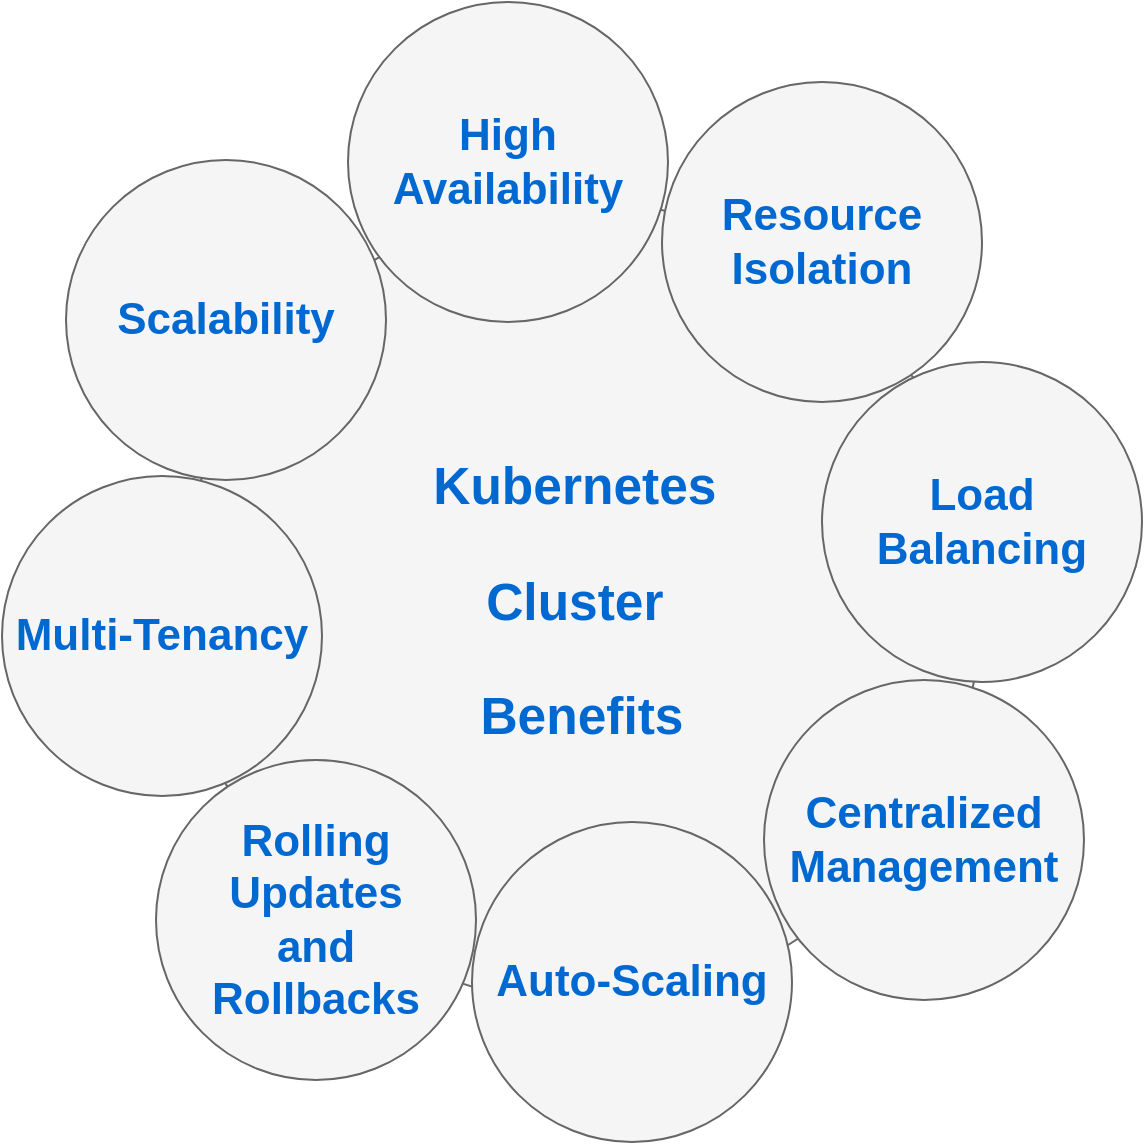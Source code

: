 <mxfile version="22.0.4" type="github">
  <diagram name="Page-1" id="dd472eb7-4b8b-5cd9-a60b-b15522922e76">
    <mxGraphModel dx="1674" dy="750" grid="1" gridSize="10" guides="1" tooltips="1" connect="1" arrows="1" fold="1" page="1" pageScale="1" pageWidth="1100" pageHeight="850" background="none" math="0" shadow="0">
      <root>
        <mxCell id="0" />
        <mxCell id="1" parent="0" />
        <mxCell id="374e34682ed331ee-1" value="&lt;h3 class=&quot;graf graf--h3&quot; name=&quot;c93f&quot;&gt;&lt;font face=&quot;Helvetica&quot;&gt;Kubernetes&amp;nbsp;&lt;/font&gt;&lt;/h3&gt;&lt;h3 class=&quot;graf graf--h3&quot; name=&quot;c93f&quot;&gt;&lt;font face=&quot;Helvetica&quot;&gt;Cluster&amp;nbsp;&lt;/font&gt;&lt;/h3&gt;&lt;h3 class=&quot;graf graf--h3&quot; name=&quot;c93f&quot;&gt;&lt;font face=&quot;Helvetica&quot;&gt;Benefits&lt;/font&gt;&lt;br&gt;&lt;/h3&gt;" style="ellipse;whiteSpace=wrap;html=1;rounded=0;shadow=0;dashed=0;comic=0;fontFamily=Verdana;fontSize=22;fontColor=#0069D1;fillColor=#f5f5f5;strokeColor=#666666;" parent="1" vertex="1">
          <mxGeometry x="330" y="180" width="400" height="400" as="geometry" />
        </mxCell>
        <mxCell id="45236fa5f4b8e91a-1" value="&lt;font face=&quot;Helvetica&quot;&gt;&lt;b&gt;High Availability&lt;/b&gt;&lt;/font&gt;" style="ellipse;whiteSpace=wrap;html=1;rounded=0;shadow=0;dashed=0;comic=0;fontFamily=Verdana;fontSize=22;fontColor=#0069D1;fillColor=#f5f5f5;strokeColor=#666666;" parent="1" vertex="1">
          <mxGeometry x="413" y="80" width="160" height="160" as="geometry" />
        </mxCell>
        <mxCell id="45236fa5f4b8e91a-2" value="&lt;font face=&quot;Helvetica&quot;&gt;&lt;b&gt;Rolling Updates &lt;br&gt;and &lt;br&gt;Rollbacks&lt;/b&gt;&lt;/font&gt;" style="ellipse;whiteSpace=wrap;html=1;rounded=0;shadow=0;dashed=0;comic=0;fontFamily=Verdana;fontSize=22;fontColor=#0069D1;fillColor=#f5f5f5;strokeColor=#666666;align=center;" parent="1" vertex="1">
          <mxGeometry x="317" y="459" width="160" height="160" as="geometry" />
        </mxCell>
        <mxCell id="45236fa5f4b8e91a-5" value="&lt;font face=&quot;Helvetica&quot;&gt;&lt;b&gt;Scalability&lt;/b&gt;&lt;/font&gt;" style="ellipse;whiteSpace=wrap;html=1;rounded=0;shadow=0;dashed=0;comic=0;fontFamily=Verdana;fontSize=22;fontColor=#0069D1;fillColor=#f5f5f5;strokeColor=#666666;" parent="1" vertex="1">
          <mxGeometry x="272" y="159" width="160" height="160" as="geometry" />
        </mxCell>
        <mxCell id="45236fa5f4b8e91a-6" value="&lt;font face=&quot;Helvetica&quot;&gt;&lt;b&gt;Resource Isolation&lt;/b&gt;&lt;/font&gt;" style="ellipse;whiteSpace=wrap;html=1;rounded=0;shadow=0;dashed=0;comic=0;fontFamily=Verdana;fontSize=22;fontColor=#0069D1;fillColor=#f5f5f5;strokeColor=#666666;align=center;" parent="1" vertex="1">
          <mxGeometry x="570" y="120" width="160" height="160" as="geometry" />
        </mxCell>
        <mxCell id="45236fa5f4b8e91a-7" value="&lt;div&gt;&lt;font style=&quot;&quot; face=&quot;Helvetica&quot;&gt;&lt;b&gt;Auto-Scaling&lt;/b&gt;&lt;/font&gt;&lt;br&gt;&lt;/div&gt;" style="ellipse;whiteSpace=wrap;html=1;rounded=0;shadow=0;dashed=0;comic=0;fontFamily=Verdana;fontSize=22;fontColor=#0069D1;fillColor=#f5f5f5;strokeColor=#666666;" parent="1" vertex="1">
          <mxGeometry x="475" y="490" width="160" height="160" as="geometry" />
        </mxCell>
        <mxCell id="45236fa5f4b8e91a-8" value="&lt;div&gt;&lt;b&gt;&lt;font face=&quot;Helvetica&quot;&gt;Multi-Tenancy&lt;/font&gt;&lt;/b&gt;&lt;br&gt;&lt;/div&gt;" style="ellipse;whiteSpace=wrap;html=1;rounded=0;shadow=0;dashed=0;comic=0;fontFamily=Verdana;fontSize=22;fontColor=#0069D1;fillColor=#f5f5f5;strokeColor=#666666;" parent="1" vertex="1">
          <mxGeometry x="240" y="317" width="160" height="160" as="geometry" />
        </mxCell>
        <mxCell id="4JLwz5jdQQtO2X3QlTvX-2" value="&lt;font face=&quot;Helvetica&quot;&gt;&lt;b&gt;Load Balancing&lt;/b&gt;&lt;/font&gt;" style="ellipse;whiteSpace=wrap;html=1;rounded=0;shadow=0;dashed=0;comic=0;fontFamily=Verdana;fontSize=22;fontColor=#0069D1;fillColor=#f5f5f5;strokeColor=#666666;align=center;" vertex="1" parent="1">
          <mxGeometry x="650" y="260" width="160" height="160" as="geometry" />
        </mxCell>
        <mxCell id="4JLwz5jdQQtO2X3QlTvX-3" value="&lt;font face=&quot;Helvetica&quot;&gt;&lt;b&gt;Centralized Management&lt;/b&gt;&lt;/font&gt;" style="ellipse;whiteSpace=wrap;html=1;rounded=0;shadow=0;dashed=0;comic=0;fontFamily=Verdana;fontSize=22;fontColor=#0069D1;fillColor=#f5f5f5;strokeColor=#666666;align=center;" vertex="1" parent="1">
          <mxGeometry x="621" y="419" width="160" height="160" as="geometry" />
        </mxCell>
      </root>
    </mxGraphModel>
  </diagram>
</mxfile>
